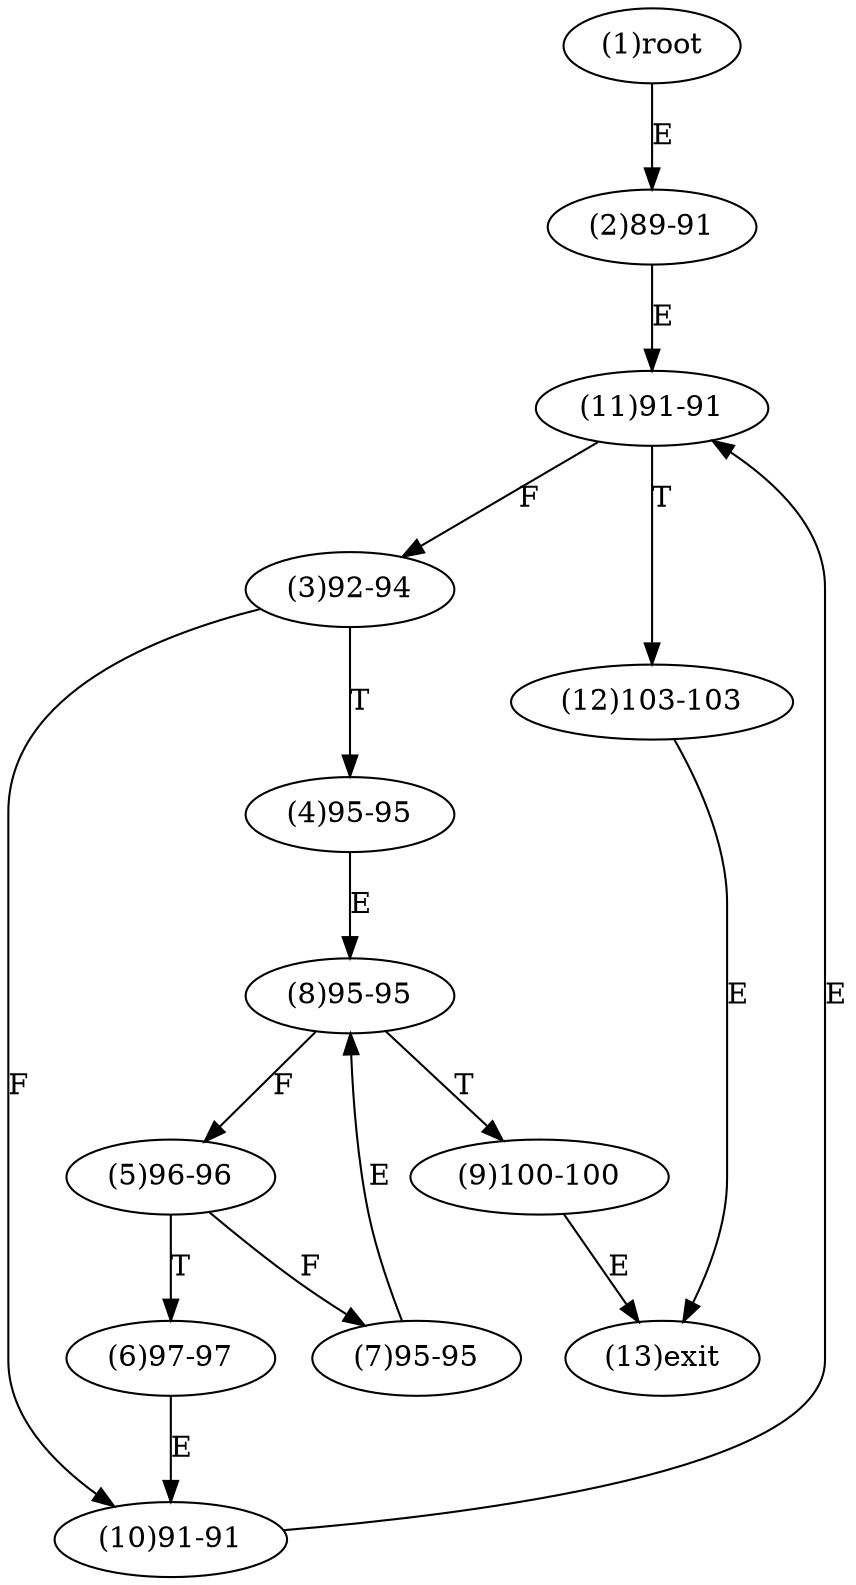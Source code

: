 digraph "" { 
1[ label="(1)root"];
2[ label="(2)89-91"];
3[ label="(3)92-94"];
4[ label="(4)95-95"];
5[ label="(5)96-96"];
6[ label="(6)97-97"];
7[ label="(7)95-95"];
8[ label="(8)95-95"];
9[ label="(9)100-100"];
10[ label="(10)91-91"];
11[ label="(11)91-91"];
12[ label="(12)103-103"];
13[ label="(13)exit"];
1->2[ label="E"];
2->11[ label="E"];
3->10[ label="F"];
3->4[ label="T"];
4->8[ label="E"];
5->7[ label="F"];
5->6[ label="T"];
6->10[ label="E"];
7->8[ label="E"];
8->5[ label="F"];
8->9[ label="T"];
9->13[ label="E"];
10->11[ label="E"];
11->3[ label="F"];
11->12[ label="T"];
12->13[ label="E"];
}